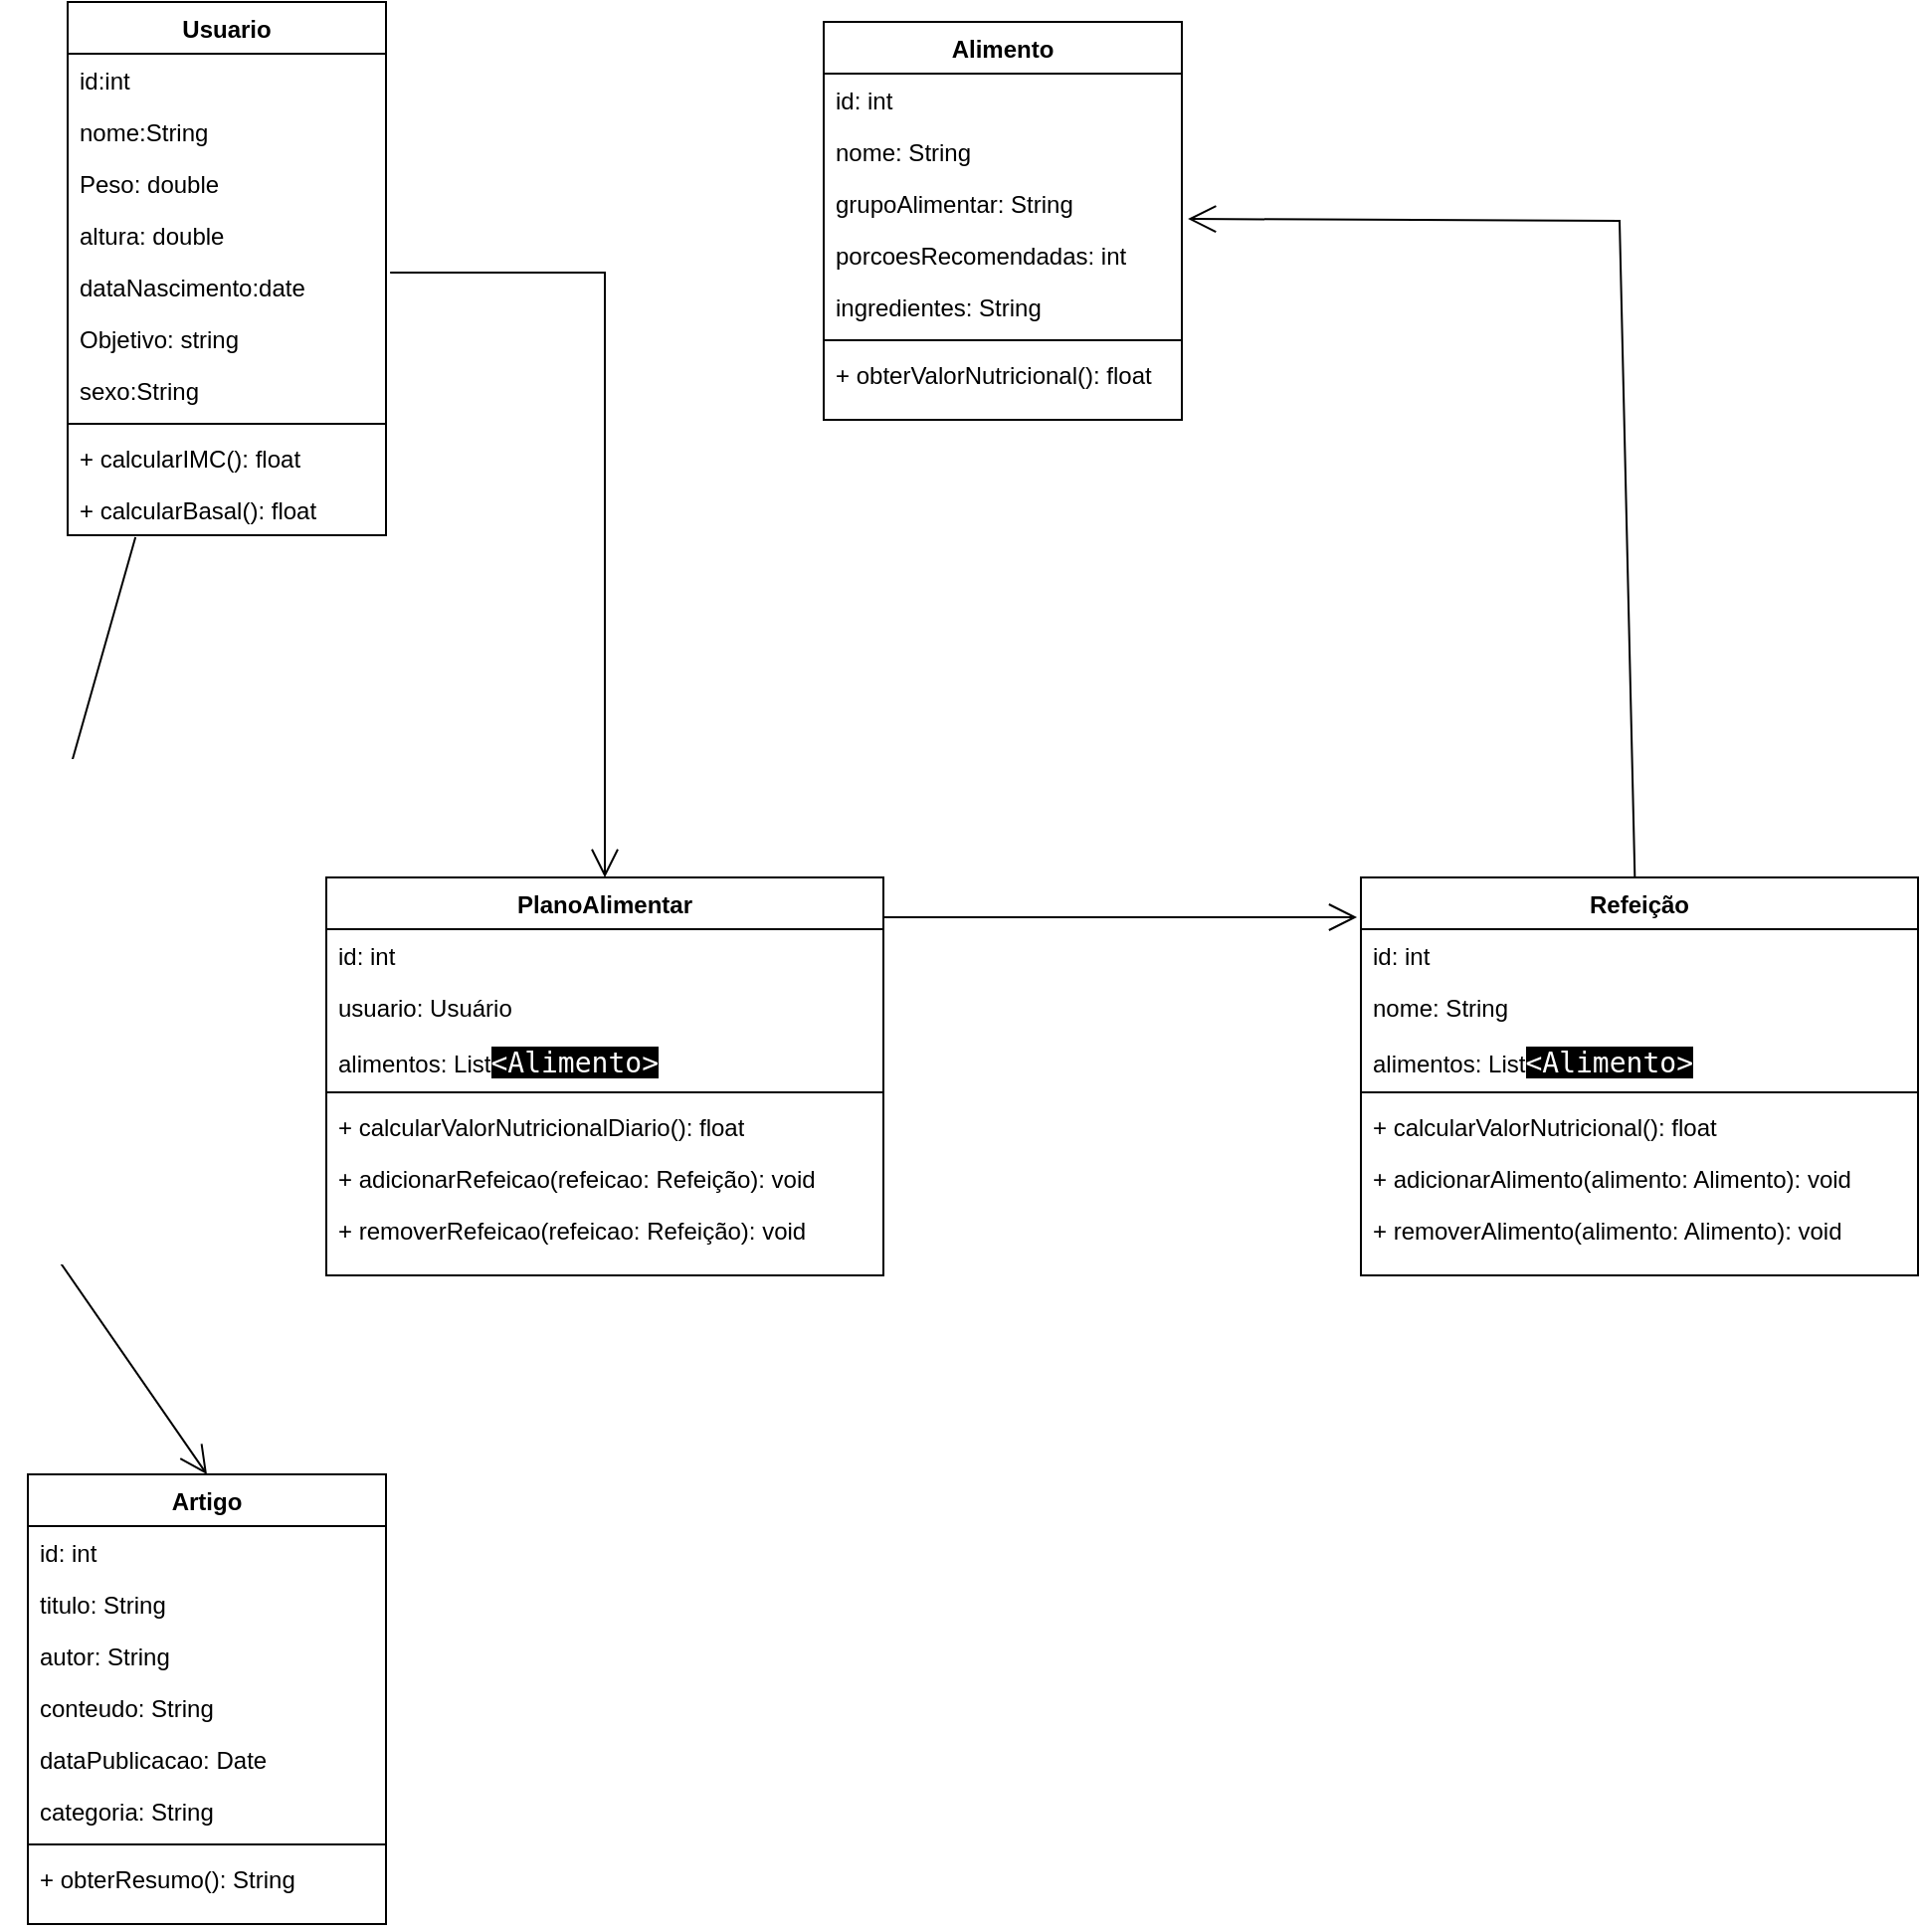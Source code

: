 <mxfile version="21.5.2" type="github">
  <diagram name="Page-1" id="9f46799a-70d6-7492-0946-bef42562c5a5">
    <mxGraphModel dx="1434" dy="768" grid="1" gridSize="10" guides="1" tooltips="1" connect="1" arrows="1" fold="1" page="1" pageScale="1" pageWidth="1100" pageHeight="850" background="none" math="0" shadow="0">
      <root>
        <mxCell id="0" />
        <mxCell id="1" parent="0" />
        <mxCell id="7i4fFVKkuLizMQctHJh5-6" value="Usuario" style="swimlane;fontStyle=1;align=center;verticalAlign=top;childLayout=stackLayout;horizontal=1;startSize=26;horizontalStack=0;resizeParent=1;resizeParentMax=0;resizeLast=0;collapsible=1;marginBottom=0;whiteSpace=wrap;html=1;" vertex="1" parent="1">
          <mxGeometry x="60" y="40" width="160" height="268" as="geometry">
            <mxRectangle x="100" y="70" width="90" height="30" as="alternateBounds" />
          </mxGeometry>
        </mxCell>
        <mxCell id="7i4fFVKkuLizMQctHJh5-7" value="id:int&lt;span style=&quot;white-space: pre;&quot;&gt;&#x9;&lt;/span&gt;" style="text;strokeColor=none;fillColor=none;align=left;verticalAlign=top;spacingLeft=4;spacingRight=4;overflow=hidden;rotatable=0;points=[[0,0.5],[1,0.5]];portConstraint=eastwest;whiteSpace=wrap;html=1;" vertex="1" parent="7i4fFVKkuLizMQctHJh5-6">
          <mxGeometry y="26" width="160" height="26" as="geometry" />
        </mxCell>
        <mxCell id="7i4fFVKkuLizMQctHJh5-11" value="nome:String" style="text;strokeColor=none;fillColor=none;align=left;verticalAlign=top;spacingLeft=4;spacingRight=4;overflow=hidden;rotatable=0;points=[[0,0.5],[1,0.5]];portConstraint=eastwest;whiteSpace=wrap;html=1;" vertex="1" parent="7i4fFVKkuLizMQctHJh5-6">
          <mxGeometry y="52" width="160" height="26" as="geometry" />
        </mxCell>
        <mxCell id="7i4fFVKkuLizMQctHJh5-12" value="Peso: double" style="text;strokeColor=none;fillColor=none;align=left;verticalAlign=top;spacingLeft=4;spacingRight=4;overflow=hidden;rotatable=0;points=[[0,0.5],[1,0.5]];portConstraint=eastwest;whiteSpace=wrap;html=1;" vertex="1" parent="7i4fFVKkuLizMQctHJh5-6">
          <mxGeometry y="78" width="160" height="26" as="geometry" />
        </mxCell>
        <mxCell id="7i4fFVKkuLizMQctHJh5-13" value="altura: double" style="text;strokeColor=none;fillColor=none;align=left;verticalAlign=top;spacingLeft=4;spacingRight=4;overflow=hidden;rotatable=0;points=[[0,0.5],[1,0.5]];portConstraint=eastwest;whiteSpace=wrap;html=1;" vertex="1" parent="7i4fFVKkuLizMQctHJh5-6">
          <mxGeometry y="104" width="160" height="26" as="geometry" />
        </mxCell>
        <mxCell id="7i4fFVKkuLizMQctHJh5-15" value="dataNascimento:date" style="text;strokeColor=none;fillColor=none;align=left;verticalAlign=top;spacingLeft=4;spacingRight=4;overflow=hidden;rotatable=0;points=[[0,0.5],[1,0.5]];portConstraint=eastwest;whiteSpace=wrap;html=1;" vertex="1" parent="7i4fFVKkuLizMQctHJh5-6">
          <mxGeometry y="130" width="160" height="26" as="geometry" />
        </mxCell>
        <mxCell id="7i4fFVKkuLizMQctHJh5-16" value="Objetivo: string" style="text;strokeColor=none;fillColor=none;align=left;verticalAlign=top;spacingLeft=4;spacingRight=4;overflow=hidden;rotatable=0;points=[[0,0.5],[1,0.5]];portConstraint=eastwest;whiteSpace=wrap;html=1;" vertex="1" parent="7i4fFVKkuLizMQctHJh5-6">
          <mxGeometry y="156" width="160" height="26" as="geometry" />
        </mxCell>
        <mxCell id="7i4fFVKkuLizMQctHJh5-17" value="sexo:String" style="text;strokeColor=none;fillColor=none;align=left;verticalAlign=top;spacingLeft=4;spacingRight=4;overflow=hidden;rotatable=0;points=[[0,0.5],[1,0.5]];portConstraint=eastwest;whiteSpace=wrap;html=1;" vertex="1" parent="7i4fFVKkuLizMQctHJh5-6">
          <mxGeometry y="182" width="160" height="26" as="geometry" />
        </mxCell>
        <mxCell id="7i4fFVKkuLizMQctHJh5-8" value="" style="line;strokeWidth=1;fillColor=none;align=left;verticalAlign=middle;spacingTop=-1;spacingLeft=3;spacingRight=3;rotatable=0;labelPosition=right;points=[];portConstraint=eastwest;strokeColor=inherit;" vertex="1" parent="7i4fFVKkuLizMQctHJh5-6">
          <mxGeometry y="208" width="160" height="8" as="geometry" />
        </mxCell>
        <mxCell id="7i4fFVKkuLizMQctHJh5-9" value="+ calcularIMC(): float" style="text;strokeColor=none;fillColor=none;align=left;verticalAlign=top;spacingLeft=4;spacingRight=4;overflow=hidden;rotatable=0;points=[[0,0.5],[1,0.5]];portConstraint=eastwest;whiteSpace=wrap;html=1;" vertex="1" parent="7i4fFVKkuLizMQctHJh5-6">
          <mxGeometry y="216" width="160" height="26" as="geometry" />
        </mxCell>
        <mxCell id="7i4fFVKkuLizMQctHJh5-14" value="+ calcularBasal(): float" style="text;strokeColor=none;fillColor=none;align=left;verticalAlign=top;spacingLeft=4;spacingRight=4;overflow=hidden;rotatable=0;points=[[0,0.5],[1,0.5]];portConstraint=eastwest;whiteSpace=wrap;html=1;" vertex="1" parent="7i4fFVKkuLizMQctHJh5-6">
          <mxGeometry y="242" width="160" height="26" as="geometry" />
        </mxCell>
        <mxCell id="7i4fFVKkuLizMQctHJh5-18" value="Alimento" style="swimlane;fontStyle=1;align=center;verticalAlign=top;childLayout=stackLayout;horizontal=1;startSize=26;horizontalStack=0;resizeParent=1;resizeParentMax=0;resizeLast=0;collapsible=1;marginBottom=0;whiteSpace=wrap;html=1;" vertex="1" parent="1">
          <mxGeometry x="440" y="50" width="180" height="200" as="geometry" />
        </mxCell>
        <mxCell id="7i4fFVKkuLizMQctHJh5-25" value="id: int" style="text;strokeColor=none;fillColor=none;align=left;verticalAlign=top;spacingLeft=4;spacingRight=4;overflow=hidden;rotatable=0;points=[[0,0.5],[1,0.5]];portConstraint=eastwest;whiteSpace=wrap;html=1;" vertex="1" parent="7i4fFVKkuLizMQctHJh5-18">
          <mxGeometry y="26" width="180" height="26" as="geometry" />
        </mxCell>
        <mxCell id="7i4fFVKkuLizMQctHJh5-24" value="nome: String" style="text;strokeColor=none;fillColor=none;align=left;verticalAlign=top;spacingLeft=4;spacingRight=4;overflow=hidden;rotatable=0;points=[[0,0.5],[1,0.5]];portConstraint=eastwest;whiteSpace=wrap;html=1;" vertex="1" parent="7i4fFVKkuLizMQctHJh5-18">
          <mxGeometry y="52" width="180" height="26" as="geometry" />
        </mxCell>
        <mxCell id="7i4fFVKkuLizMQctHJh5-23" value="grupoAlimentar: String" style="text;strokeColor=none;fillColor=none;align=left;verticalAlign=top;spacingLeft=4;spacingRight=4;overflow=hidden;rotatable=0;points=[[0,0.5],[1,0.5]];portConstraint=eastwest;whiteSpace=wrap;html=1;" vertex="1" parent="7i4fFVKkuLizMQctHJh5-18">
          <mxGeometry y="78" width="180" height="26" as="geometry" />
        </mxCell>
        <mxCell id="7i4fFVKkuLizMQctHJh5-22" value="porcoesRecomendadas: int" style="text;strokeColor=none;fillColor=none;align=left;verticalAlign=top;spacingLeft=4;spacingRight=4;overflow=hidden;rotatable=0;points=[[0,0.5],[1,0.5]];portConstraint=eastwest;whiteSpace=wrap;html=1;" vertex="1" parent="7i4fFVKkuLizMQctHJh5-18">
          <mxGeometry y="104" width="180" height="26" as="geometry" />
        </mxCell>
        <mxCell id="7i4fFVKkuLizMQctHJh5-19" value="ingredientes: String" style="text;strokeColor=none;fillColor=none;align=left;verticalAlign=top;spacingLeft=4;spacingRight=4;overflow=hidden;rotatable=0;points=[[0,0.5],[1,0.5]];portConstraint=eastwest;whiteSpace=wrap;html=1;" vertex="1" parent="7i4fFVKkuLizMQctHJh5-18">
          <mxGeometry y="130" width="180" height="26" as="geometry" />
        </mxCell>
        <mxCell id="7i4fFVKkuLizMQctHJh5-20" value="" style="line;strokeWidth=1;fillColor=none;align=left;verticalAlign=middle;spacingTop=-1;spacingLeft=3;spacingRight=3;rotatable=0;labelPosition=right;points=[];portConstraint=eastwest;strokeColor=inherit;" vertex="1" parent="7i4fFVKkuLizMQctHJh5-18">
          <mxGeometry y="156" width="180" height="8" as="geometry" />
        </mxCell>
        <mxCell id="7i4fFVKkuLizMQctHJh5-21" value="+ obterValorNutricional(): float" style="text;strokeColor=none;fillColor=none;align=left;verticalAlign=top;spacingLeft=4;spacingRight=4;overflow=hidden;rotatable=0;points=[[0,0.5],[1,0.5]];portConstraint=eastwest;whiteSpace=wrap;html=1;" vertex="1" parent="7i4fFVKkuLizMQctHJh5-18">
          <mxGeometry y="164" width="180" height="36" as="geometry" />
        </mxCell>
        <mxCell id="7i4fFVKkuLizMQctHJh5-26" value="Refeição" style="swimlane;fontStyle=1;align=center;verticalAlign=top;childLayout=stackLayout;horizontal=1;startSize=26;horizontalStack=0;resizeParent=1;resizeParentMax=0;resizeLast=0;collapsible=1;marginBottom=0;whiteSpace=wrap;html=1;" vertex="1" parent="1">
          <mxGeometry x="710" y="480" width="280" height="200" as="geometry" />
        </mxCell>
        <mxCell id="7i4fFVKkuLizMQctHJh5-34" value="id: int" style="text;strokeColor=none;fillColor=none;align=left;verticalAlign=top;spacingLeft=4;spacingRight=4;overflow=hidden;rotatable=0;points=[[0,0.5],[1,0.5]];portConstraint=eastwest;whiteSpace=wrap;html=1;" vertex="1" parent="7i4fFVKkuLizMQctHJh5-26">
          <mxGeometry y="26" width="280" height="26" as="geometry" />
        </mxCell>
        <mxCell id="7i4fFVKkuLizMQctHJh5-33" value="nome: String" style="text;strokeColor=none;fillColor=none;align=left;verticalAlign=top;spacingLeft=4;spacingRight=4;overflow=hidden;rotatable=0;points=[[0,0.5],[1,0.5]];portConstraint=eastwest;whiteSpace=wrap;html=1;" vertex="1" parent="7i4fFVKkuLizMQctHJh5-26">
          <mxGeometry y="52" width="280" height="26" as="geometry" />
        </mxCell>
        <mxCell id="7i4fFVKkuLizMQctHJh5-27" value="alimentos: List&lt;span style=&quot;border: 0px solid rgb(217, 217, 227); box-sizing: border-box; --tw-border-spacing-x: 0; --tw-border-spacing-y: 0; --tw-translate-x: 0; --tw-translate-y: 0; --tw-rotate: 0; --tw-skew-x: 0; --tw-skew-y: 0; --tw-scale-x: 1; --tw-scale-y: 1; --tw-pan-x: ; --tw-pan-y: ; --tw-pinch-zoom: ; --tw-scroll-snap-strictness: proximity; --tw-gradient-from-position: ; --tw-gradient-via-position: ; --tw-gradient-to-position: ; --tw-ordinal: ; --tw-slashed-zero: ; --tw-numeric-figure: ; --tw-numeric-spacing: ; --tw-numeric-fraction: ; --tw-ring-inset: ; --tw-ring-offset-width: 0px; --tw-ring-offset-color: #fff; --tw-ring-color: rgba(69,89,164,.5); --tw-ring-offset-shadow: 0 0 transparent; --tw-ring-shadow: 0 0 transparent; --tw-shadow: 0 0 transparent; --tw-shadow-colored: 0 0 transparent; --tw-blur: ; --tw-brightness: ; --tw-contrast: ; --tw-grayscale: ; --tw-hue-rotate: ; --tw-invert: ; --tw-saturate: ; --tw-sepia: ; --tw-drop-shadow: ; --tw-backdrop-blur: ; --tw-backdrop-brightness: ; --tw-backdrop-contrast: ; --tw-backdrop-grayscale: ; --tw-backdrop-hue-rotate: ; --tw-backdrop-invert: ; --tw-backdrop-opacity: ; --tw-backdrop-saturate: ; --tw-backdrop-sepia: ; color: rgb(255, 255, 255); font-family: &amp;quot;Söhne Mono&amp;quot;, Monaco, &amp;quot;Andale Mono&amp;quot;, &amp;quot;Ubuntu Mono&amp;quot;, monospace; font-size: 14px; background-color: rgb(0, 0, 0);&quot; class=&quot;xml&quot;&gt;&lt;span style=&quot;border: 0px solid rgb(217, 217, 227); box-sizing: border-box; --tw-border-spacing-x: 0; --tw-border-spacing-y: 0; --tw-translate-x: 0; --tw-translate-y: 0; --tw-rotate: 0; --tw-skew-x: 0; --tw-skew-y: 0; --tw-scale-x: 1; --tw-scale-y: 1; --tw-pan-x: ; --tw-pan-y: ; --tw-pinch-zoom: ; --tw-scroll-snap-strictness: proximity; --tw-gradient-from-position: ; --tw-gradient-via-position: ; --tw-gradient-to-position: ; --tw-ordinal: ; --tw-slashed-zero: ; --tw-numeric-figure: ; --tw-numeric-spacing: ; --tw-numeric-fraction: ; --tw-ring-inset: ; --tw-ring-offset-width: 0px; --tw-ring-offset-color: #fff; --tw-ring-color: rgba(69,89,164,.5); --tw-ring-offset-shadow: 0 0 transparent; --tw-ring-shadow: 0 0 transparent; --tw-shadow: 0 0 transparent; --tw-shadow-colored: 0 0 transparent; --tw-blur: ; --tw-brightness: ; --tw-contrast: ; --tw-grayscale: ; --tw-hue-rotate: ; --tw-invert: ; --tw-saturate: ; --tw-sepia: ; --tw-drop-shadow: ; --tw-backdrop-blur: ; --tw-backdrop-brightness: ; --tw-backdrop-contrast: ; --tw-backdrop-grayscale: ; --tw-backdrop-hue-rotate: ; --tw-backdrop-invert: ; --tw-backdrop-opacity: ; --tw-backdrop-saturate: ; --tw-backdrop-sepia: ;&quot; class=&quot;hljs-tag&quot;&gt;&amp;lt;&lt;span style=&quot;border: 0px solid rgb(217, 217, 227); box-sizing: border-box; --tw-border-spacing-x: 0; --tw-border-spacing-y: 0; --tw-translate-x: 0; --tw-translate-y: 0; --tw-rotate: 0; --tw-skew-x: 0; --tw-skew-y: 0; --tw-scale-x: 1; --tw-scale-y: 1; --tw-pan-x: ; --tw-pan-y: ; --tw-pinch-zoom: ; --tw-scroll-snap-strictness: proximity; --tw-gradient-from-position: ; --tw-gradient-via-position: ; --tw-gradient-to-position: ; --tw-ordinal: ; --tw-slashed-zero: ; --tw-numeric-figure: ; --tw-numeric-spacing: ; --tw-numeric-fraction: ; --tw-ring-inset: ; --tw-ring-offset-width: 0px; --tw-ring-offset-color: #fff; --tw-ring-color: rgba(69,89,164,.5); --tw-ring-offset-shadow: 0 0 transparent; --tw-ring-shadow: 0 0 transparent; --tw-shadow: 0 0 transparent; --tw-shadow-colored: 0 0 transparent; --tw-blur: ; --tw-brightness: ; --tw-contrast: ; --tw-grayscale: ; --tw-hue-rotate: ; --tw-invert: ; --tw-saturate: ; --tw-sepia: ; --tw-drop-shadow: ; --tw-backdrop-blur: ; --tw-backdrop-brightness: ; --tw-backdrop-contrast: ; --tw-backdrop-grayscale: ; --tw-backdrop-hue-rotate: ; --tw-backdrop-invert: ; --tw-backdrop-opacity: ; --tw-backdrop-saturate: ; --tw-backdrop-sepia: ;&quot; class=&quot;hljs-name&quot;&gt;Alimento&lt;/span&gt;&amp;gt;&lt;/span&gt;&lt;/span&gt;" style="text;strokeColor=none;fillColor=none;align=left;verticalAlign=top;spacingLeft=4;spacingRight=4;overflow=hidden;rotatable=0;points=[[0,0.5],[1,0.5]];portConstraint=eastwest;whiteSpace=wrap;html=1;" vertex="1" parent="7i4fFVKkuLizMQctHJh5-26">
          <mxGeometry y="78" width="280" height="26" as="geometry" />
        </mxCell>
        <mxCell id="7i4fFVKkuLizMQctHJh5-28" value="" style="line;strokeWidth=1;fillColor=none;align=left;verticalAlign=middle;spacingTop=-1;spacingLeft=3;spacingRight=3;rotatable=0;labelPosition=right;points=[];portConstraint=eastwest;strokeColor=inherit;" vertex="1" parent="7i4fFVKkuLizMQctHJh5-26">
          <mxGeometry y="104" width="280" height="8" as="geometry" />
        </mxCell>
        <mxCell id="7i4fFVKkuLizMQctHJh5-37" value="+ calcularValorNutricional(): float" style="text;strokeColor=none;fillColor=none;align=left;verticalAlign=top;spacingLeft=4;spacingRight=4;overflow=hidden;rotatable=0;points=[[0,0.5],[1,0.5]];portConstraint=eastwest;whiteSpace=wrap;html=1;" vertex="1" parent="7i4fFVKkuLizMQctHJh5-26">
          <mxGeometry y="112" width="280" height="26" as="geometry" />
        </mxCell>
        <mxCell id="7i4fFVKkuLizMQctHJh5-35" value="+ adicionarAlimento(alimento: Alimento): void" style="text;strokeColor=none;fillColor=none;align=left;verticalAlign=top;spacingLeft=4;spacingRight=4;overflow=hidden;rotatable=0;points=[[0,0.5],[1,0.5]];portConstraint=eastwest;whiteSpace=wrap;html=1;" vertex="1" parent="7i4fFVKkuLizMQctHJh5-26">
          <mxGeometry y="138" width="280" height="26" as="geometry" />
        </mxCell>
        <mxCell id="7i4fFVKkuLizMQctHJh5-29" value="+ removerAlimento(alimento: Alimento): void" style="text;strokeColor=none;fillColor=none;align=left;verticalAlign=top;spacingLeft=4;spacingRight=4;overflow=hidden;rotatable=0;points=[[0,0.5],[1,0.5]];portConstraint=eastwest;whiteSpace=wrap;html=1;" vertex="1" parent="7i4fFVKkuLizMQctHJh5-26">
          <mxGeometry y="164" width="280" height="36" as="geometry" />
        </mxCell>
        <mxCell id="7i4fFVKkuLizMQctHJh5-40" value="PlanoAlimentar" style="swimlane;fontStyle=1;align=center;verticalAlign=top;childLayout=stackLayout;horizontal=1;startSize=26;horizontalStack=0;resizeParent=1;resizeParentMax=0;resizeLast=0;collapsible=1;marginBottom=0;whiteSpace=wrap;html=1;" vertex="1" parent="1">
          <mxGeometry x="190" y="480" width="280" height="200" as="geometry" />
        </mxCell>
        <mxCell id="7i4fFVKkuLizMQctHJh5-41" value="id: int" style="text;strokeColor=none;fillColor=none;align=left;verticalAlign=top;spacingLeft=4;spacingRight=4;overflow=hidden;rotatable=0;points=[[0,0.5],[1,0.5]];portConstraint=eastwest;whiteSpace=wrap;html=1;" vertex="1" parent="7i4fFVKkuLizMQctHJh5-40">
          <mxGeometry y="26" width="280" height="26" as="geometry" />
        </mxCell>
        <mxCell id="7i4fFVKkuLizMQctHJh5-42" value="usuario: Usuário" style="text;strokeColor=none;fillColor=none;align=left;verticalAlign=top;spacingLeft=4;spacingRight=4;overflow=hidden;rotatable=0;points=[[0,0.5],[1,0.5]];portConstraint=eastwest;whiteSpace=wrap;html=1;" vertex="1" parent="7i4fFVKkuLizMQctHJh5-40">
          <mxGeometry y="52" width="280" height="26" as="geometry" />
        </mxCell>
        <mxCell id="7i4fFVKkuLizMQctHJh5-43" value="alimentos: List&lt;span style=&quot;border: 0px solid rgb(217, 217, 227); box-sizing: border-box; --tw-border-spacing-x: 0; --tw-border-spacing-y: 0; --tw-translate-x: 0; --tw-translate-y: 0; --tw-rotate: 0; --tw-skew-x: 0; --tw-skew-y: 0; --tw-scale-x: 1; --tw-scale-y: 1; --tw-pan-x: ; --tw-pan-y: ; --tw-pinch-zoom: ; --tw-scroll-snap-strictness: proximity; --tw-gradient-from-position: ; --tw-gradient-via-position: ; --tw-gradient-to-position: ; --tw-ordinal: ; --tw-slashed-zero: ; --tw-numeric-figure: ; --tw-numeric-spacing: ; --tw-numeric-fraction: ; --tw-ring-inset: ; --tw-ring-offset-width: 0px; --tw-ring-offset-color: #fff; --tw-ring-color: rgba(69,89,164,.5); --tw-ring-offset-shadow: 0 0 transparent; --tw-ring-shadow: 0 0 transparent; --tw-shadow: 0 0 transparent; --tw-shadow-colored: 0 0 transparent; --tw-blur: ; --tw-brightness: ; --tw-contrast: ; --tw-grayscale: ; --tw-hue-rotate: ; --tw-invert: ; --tw-saturate: ; --tw-sepia: ; --tw-drop-shadow: ; --tw-backdrop-blur: ; --tw-backdrop-brightness: ; --tw-backdrop-contrast: ; --tw-backdrop-grayscale: ; --tw-backdrop-hue-rotate: ; --tw-backdrop-invert: ; --tw-backdrop-opacity: ; --tw-backdrop-saturate: ; --tw-backdrop-sepia: ; color: rgb(255, 255, 255); font-family: &amp;quot;Söhne Mono&amp;quot;, Monaco, &amp;quot;Andale Mono&amp;quot;, &amp;quot;Ubuntu Mono&amp;quot;, monospace; font-size: 14px; background-color: rgb(0, 0, 0);&quot; class=&quot;xml&quot;&gt;&lt;span style=&quot;border: 0px solid rgb(217, 217, 227); box-sizing: border-box; --tw-border-spacing-x: 0; --tw-border-spacing-y: 0; --tw-translate-x: 0; --tw-translate-y: 0; --tw-rotate: 0; --tw-skew-x: 0; --tw-skew-y: 0; --tw-scale-x: 1; --tw-scale-y: 1; --tw-pan-x: ; --tw-pan-y: ; --tw-pinch-zoom: ; --tw-scroll-snap-strictness: proximity; --tw-gradient-from-position: ; --tw-gradient-via-position: ; --tw-gradient-to-position: ; --tw-ordinal: ; --tw-slashed-zero: ; --tw-numeric-figure: ; --tw-numeric-spacing: ; --tw-numeric-fraction: ; --tw-ring-inset: ; --tw-ring-offset-width: 0px; --tw-ring-offset-color: #fff; --tw-ring-color: rgba(69,89,164,.5); --tw-ring-offset-shadow: 0 0 transparent; --tw-ring-shadow: 0 0 transparent; --tw-shadow: 0 0 transparent; --tw-shadow-colored: 0 0 transparent; --tw-blur: ; --tw-brightness: ; --tw-contrast: ; --tw-grayscale: ; --tw-hue-rotate: ; --tw-invert: ; --tw-saturate: ; --tw-sepia: ; --tw-drop-shadow: ; --tw-backdrop-blur: ; --tw-backdrop-brightness: ; --tw-backdrop-contrast: ; --tw-backdrop-grayscale: ; --tw-backdrop-hue-rotate: ; --tw-backdrop-invert: ; --tw-backdrop-opacity: ; --tw-backdrop-saturate: ; --tw-backdrop-sepia: ;&quot; class=&quot;hljs-tag&quot;&gt;&amp;lt;&lt;span style=&quot;border: 0px solid rgb(217, 217, 227); box-sizing: border-box; --tw-border-spacing-x: 0; --tw-border-spacing-y: 0; --tw-translate-x: 0; --tw-translate-y: 0; --tw-rotate: 0; --tw-skew-x: 0; --tw-skew-y: 0; --tw-scale-x: 1; --tw-scale-y: 1; --tw-pan-x: ; --tw-pan-y: ; --tw-pinch-zoom: ; --tw-scroll-snap-strictness: proximity; --tw-gradient-from-position: ; --tw-gradient-via-position: ; --tw-gradient-to-position: ; --tw-ordinal: ; --tw-slashed-zero: ; --tw-numeric-figure: ; --tw-numeric-spacing: ; --tw-numeric-fraction: ; --tw-ring-inset: ; --tw-ring-offset-width: 0px; --tw-ring-offset-color: #fff; --tw-ring-color: rgba(69,89,164,.5); --tw-ring-offset-shadow: 0 0 transparent; --tw-ring-shadow: 0 0 transparent; --tw-shadow: 0 0 transparent; --tw-shadow-colored: 0 0 transparent; --tw-blur: ; --tw-brightness: ; --tw-contrast: ; --tw-grayscale: ; --tw-hue-rotate: ; --tw-invert: ; --tw-saturate: ; --tw-sepia: ; --tw-drop-shadow: ; --tw-backdrop-blur: ; --tw-backdrop-brightness: ; --tw-backdrop-contrast: ; --tw-backdrop-grayscale: ; --tw-backdrop-hue-rotate: ; --tw-backdrop-invert: ; --tw-backdrop-opacity: ; --tw-backdrop-saturate: ; --tw-backdrop-sepia: ;&quot; class=&quot;hljs-name&quot;&gt;Alimento&lt;/span&gt;&amp;gt;&lt;/span&gt;&lt;/span&gt;" style="text;strokeColor=none;fillColor=none;align=left;verticalAlign=top;spacingLeft=4;spacingRight=4;overflow=hidden;rotatable=0;points=[[0,0.5],[1,0.5]];portConstraint=eastwest;whiteSpace=wrap;html=1;" vertex="1" parent="7i4fFVKkuLizMQctHJh5-40">
          <mxGeometry y="78" width="280" height="26" as="geometry" />
        </mxCell>
        <mxCell id="7i4fFVKkuLizMQctHJh5-44" value="" style="line;strokeWidth=1;fillColor=none;align=left;verticalAlign=middle;spacingTop=-1;spacingLeft=3;spacingRight=3;rotatable=0;labelPosition=right;points=[];portConstraint=eastwest;strokeColor=inherit;" vertex="1" parent="7i4fFVKkuLizMQctHJh5-40">
          <mxGeometry y="104" width="280" height="8" as="geometry" />
        </mxCell>
        <mxCell id="7i4fFVKkuLizMQctHJh5-45" value="+ calcularValorNutricionalDiario(): float" style="text;strokeColor=none;fillColor=none;align=left;verticalAlign=top;spacingLeft=4;spacingRight=4;overflow=hidden;rotatable=0;points=[[0,0.5],[1,0.5]];portConstraint=eastwest;whiteSpace=wrap;html=1;" vertex="1" parent="7i4fFVKkuLizMQctHJh5-40">
          <mxGeometry y="112" width="280" height="26" as="geometry" />
        </mxCell>
        <mxCell id="7i4fFVKkuLizMQctHJh5-46" value="+ adicionarRefeicao(refeicao: Refeição): void" style="text;strokeColor=none;fillColor=none;align=left;verticalAlign=top;spacingLeft=4;spacingRight=4;overflow=hidden;rotatable=0;points=[[0,0.5],[1,0.5]];portConstraint=eastwest;whiteSpace=wrap;html=1;" vertex="1" parent="7i4fFVKkuLizMQctHJh5-40">
          <mxGeometry y="138" width="280" height="26" as="geometry" />
        </mxCell>
        <mxCell id="7i4fFVKkuLizMQctHJh5-47" value="+ removerRefeicao(refeicao: Refeição): void" style="text;strokeColor=none;fillColor=none;align=left;verticalAlign=top;spacingLeft=4;spacingRight=4;overflow=hidden;rotatable=0;points=[[0,0.5],[1,0.5]];portConstraint=eastwest;whiteSpace=wrap;html=1;" vertex="1" parent="7i4fFVKkuLizMQctHJh5-40">
          <mxGeometry y="164" width="280" height="36" as="geometry" />
        </mxCell>
        <mxCell id="7i4fFVKkuLizMQctHJh5-48" value="Artigo" style="swimlane;fontStyle=1;align=center;verticalAlign=top;childLayout=stackLayout;horizontal=1;startSize=26;horizontalStack=0;resizeParent=1;resizeParentMax=0;resizeLast=0;collapsible=1;marginBottom=0;whiteSpace=wrap;html=1;" vertex="1" parent="1">
          <mxGeometry x="40" y="780" width="180" height="226" as="geometry" />
        </mxCell>
        <mxCell id="7i4fFVKkuLizMQctHJh5-65" value="id: int" style="text;strokeColor=none;fillColor=none;align=left;verticalAlign=top;spacingLeft=4;spacingRight=4;overflow=hidden;rotatable=0;points=[[0,0.5],[1,0.5]];portConstraint=eastwest;whiteSpace=wrap;html=1;" vertex="1" parent="7i4fFVKkuLizMQctHJh5-48">
          <mxGeometry y="26" width="180" height="26" as="geometry" />
        </mxCell>
        <mxCell id="7i4fFVKkuLizMQctHJh5-49" value="titulo: String" style="text;strokeColor=none;fillColor=none;align=left;verticalAlign=top;spacingLeft=4;spacingRight=4;overflow=hidden;rotatable=0;points=[[0,0.5],[1,0.5]];portConstraint=eastwest;whiteSpace=wrap;html=1;" vertex="1" parent="7i4fFVKkuLizMQctHJh5-48">
          <mxGeometry y="52" width="180" height="26" as="geometry" />
        </mxCell>
        <mxCell id="7i4fFVKkuLizMQctHJh5-50" value="autor: String" style="text;strokeColor=none;fillColor=none;align=left;verticalAlign=top;spacingLeft=4;spacingRight=4;overflow=hidden;rotatable=0;points=[[0,0.5],[1,0.5]];portConstraint=eastwest;whiteSpace=wrap;html=1;" vertex="1" parent="7i4fFVKkuLizMQctHJh5-48">
          <mxGeometry y="78" width="180" height="26" as="geometry" />
        </mxCell>
        <mxCell id="7i4fFVKkuLizMQctHJh5-51" value="conteudo: String" style="text;strokeColor=none;fillColor=none;align=left;verticalAlign=top;spacingLeft=4;spacingRight=4;overflow=hidden;rotatable=0;points=[[0,0.5],[1,0.5]];portConstraint=eastwest;whiteSpace=wrap;html=1;" vertex="1" parent="7i4fFVKkuLizMQctHJh5-48">
          <mxGeometry y="104" width="180" height="26" as="geometry" />
        </mxCell>
        <mxCell id="7i4fFVKkuLizMQctHJh5-52" value="dataPublicacao: Date" style="text;strokeColor=none;fillColor=none;align=left;verticalAlign=top;spacingLeft=4;spacingRight=4;overflow=hidden;rotatable=0;points=[[0,0.5],[1,0.5]];portConstraint=eastwest;whiteSpace=wrap;html=1;" vertex="1" parent="7i4fFVKkuLizMQctHJh5-48">
          <mxGeometry y="130" width="180" height="26" as="geometry" />
        </mxCell>
        <mxCell id="7i4fFVKkuLizMQctHJh5-53" value="categoria: String" style="text;strokeColor=none;fillColor=none;align=left;verticalAlign=top;spacingLeft=4;spacingRight=4;overflow=hidden;rotatable=0;points=[[0,0.5],[1,0.5]];portConstraint=eastwest;whiteSpace=wrap;html=1;" vertex="1" parent="7i4fFVKkuLizMQctHJh5-48">
          <mxGeometry y="156" width="180" height="26" as="geometry" />
        </mxCell>
        <mxCell id="7i4fFVKkuLizMQctHJh5-54" value="" style="line;strokeWidth=1;fillColor=none;align=left;verticalAlign=middle;spacingTop=-1;spacingLeft=3;spacingRight=3;rotatable=0;labelPosition=right;points=[];portConstraint=eastwest;strokeColor=inherit;" vertex="1" parent="7i4fFVKkuLizMQctHJh5-48">
          <mxGeometry y="182" width="180" height="8" as="geometry" />
        </mxCell>
        <mxCell id="7i4fFVKkuLizMQctHJh5-55" value="+ obterResumo(): String" style="text;strokeColor=none;fillColor=none;align=left;verticalAlign=top;spacingLeft=4;spacingRight=4;overflow=hidden;rotatable=0;points=[[0,0.5],[1,0.5]];portConstraint=eastwest;whiteSpace=wrap;html=1;" vertex="1" parent="7i4fFVKkuLizMQctHJh5-48">
          <mxGeometry y="190" width="180" height="36" as="geometry" />
        </mxCell>
        <mxCell id="7i4fFVKkuLizMQctHJh5-70" value="" style="endArrow=open;endFill=1;endSize=12;html=1;rounded=0;exitX=1.013;exitY=0.231;exitDx=0;exitDy=0;exitPerimeter=0;" edge="1" parent="1" source="7i4fFVKkuLizMQctHJh5-15" target="7i4fFVKkuLizMQctHJh5-40">
          <mxGeometry width="160" relative="1" as="geometry">
            <mxPoint x="410" y="370" as="sourcePoint" />
            <mxPoint x="380" y="450" as="targetPoint" />
            <Array as="points">
              <mxPoint x="330" y="176" />
            </Array>
          </mxGeometry>
        </mxCell>
        <mxCell id="7i4fFVKkuLizMQctHJh5-72" value="" style="endArrow=open;endFill=1;endSize=12;html=1;rounded=0;entryX=-0.007;entryY=-0.231;entryDx=0;entryDy=0;entryPerimeter=0;" edge="1" parent="1" target="7i4fFVKkuLizMQctHJh5-34">
          <mxGeometry width="160" relative="1" as="geometry">
            <mxPoint x="470" y="500" as="sourcePoint" />
            <mxPoint x="630" y="500" as="targetPoint" />
          </mxGeometry>
        </mxCell>
        <mxCell id="7i4fFVKkuLizMQctHJh5-73" value="" style="endArrow=open;endFill=1;endSize=12;html=1;rounded=0;entryX=1.017;entryY=-0.192;entryDx=0;entryDy=0;entryPerimeter=0;" edge="1" parent="1" source="7i4fFVKkuLizMQctHJh5-26" target="7i4fFVKkuLizMQctHJh5-22">
          <mxGeometry width="160" relative="1" as="geometry">
            <mxPoint x="470" y="260" as="sourcePoint" />
            <mxPoint x="630" y="260" as="targetPoint" />
            <Array as="points">
              <mxPoint x="840" y="150" />
            </Array>
          </mxGeometry>
        </mxCell>
        <mxCell id="7i4fFVKkuLizMQctHJh5-74" value="" style="endArrow=open;endFill=1;endSize=12;html=1;rounded=0;exitX=0.213;exitY=1.038;exitDx=0;exitDy=0;exitPerimeter=0;entryX=0.5;entryY=0;entryDx=0;entryDy=0;" edge="1" parent="1" source="7i4fFVKkuLizMQctHJh5-14" target="7i4fFVKkuLizMQctHJh5-48">
          <mxGeometry width="160" relative="1" as="geometry">
            <mxPoint x="30" y="360" as="sourcePoint" />
            <mxPoint x="110" y="760" as="targetPoint" />
            <Array as="points">
              <mxPoint x="40" y="500" />
              <mxPoint x="40" y="650" />
            </Array>
          </mxGeometry>
        </mxCell>
      </root>
    </mxGraphModel>
  </diagram>
</mxfile>
